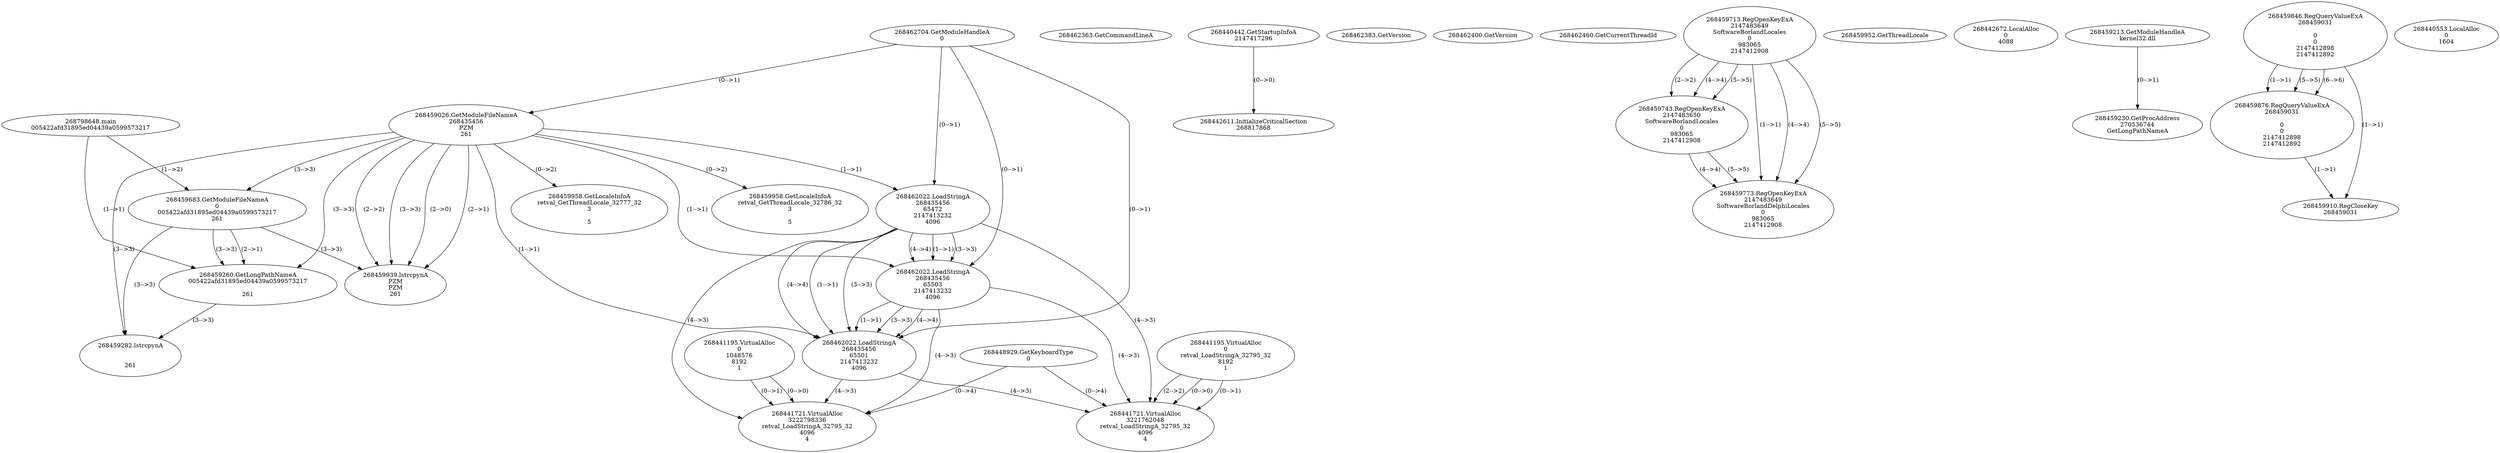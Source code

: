 // Global SCDG with merge call
digraph {
	0 [label="268798648.main
005422afd31895ed04439a0599573217"]
	1 [label="268462704.GetModuleHandleA
0"]
	2 [label="268448929.GetKeyboardType
0"]
	3 [label="268462363.GetCommandLineA
"]
	4 [label="268440442.GetStartupInfoA
2147417296"]
	5 [label="268462383.GetVersion
"]
	6 [label="268462400.GetVersion
"]
	7 [label="268462460.GetCurrentThreadId
"]
	8 [label="268459026.GetModuleFileNameA
268435456
PZM
261"]
	1 -> 8 [label="(0-->1)"]
	9 [label="268459683.GetModuleFileNameA
0
005422afd31895ed04439a0599573217
261"]
	0 -> 9 [label="(1-->2)"]
	8 -> 9 [label="(3-->3)"]
	10 [label="268459713.RegOpenKeyExA
2147483649
Software\Borland\Locales
0
983065
2147412908"]
	11 [label="268459743.RegOpenKeyExA
2147483650
Software\Borland\Locales
0
983065
2147412908"]
	10 -> 11 [label="(2-->2)"]
	10 -> 11 [label="(4-->4)"]
	10 -> 11 [label="(5-->5)"]
	12 [label="268459773.RegOpenKeyExA
2147483649
Software\Borland\Delphi\Locales
0
983065
2147412908"]
	10 -> 12 [label="(1-->1)"]
	10 -> 12 [label="(4-->4)"]
	11 -> 12 [label="(4-->4)"]
	10 -> 12 [label="(5-->5)"]
	11 -> 12 [label="(5-->5)"]
	13 [label="268459939.lstrcpynA
PZM
PZM
261"]
	8 -> 13 [label="(2-->1)"]
	8 -> 13 [label="(2-->2)"]
	8 -> 13 [label="(3-->3)"]
	9 -> 13 [label="(3-->3)"]
	8 -> 13 [label="(2-->0)"]
	14 [label="268459952.GetThreadLocale
"]
	15 [label="268459958.GetLocaleInfoA
retval_GetThreadLocale_32777_32
3

5"]
	8 -> 15 [label="(0-->2)"]
	16 [label="268462022.LoadStringA
268435456
65472
2147413232
4096"]
	1 -> 16 [label="(0-->1)"]
	8 -> 16 [label="(1-->1)"]
	17 [label="268442611.InitializeCriticalSection
268817868"]
	4 -> 17 [label="(0-->0)"]
	18 [label="268442672.LocalAlloc
0
4088"]
	19 [label="268459213.GetModuleHandleA
kernel32.dll"]
	20 [label="268459230.GetProcAddress
270536744
GetLongPathNameA"]
	19 -> 20 [label="(0-->1)"]
	21 [label="268459260.GetLongPathNameA
005422afd31895ed04439a0599573217

261"]
	0 -> 21 [label="(1-->1)"]
	9 -> 21 [label="(2-->1)"]
	8 -> 21 [label="(3-->3)"]
	9 -> 21 [label="(3-->3)"]
	22 [label="268459282.lstrcpynA


261"]
	8 -> 22 [label="(3-->3)"]
	9 -> 22 [label="(3-->3)"]
	21 -> 22 [label="(3-->3)"]
	23 [label="268459846.RegQueryValueExA
268459031

0
0
2147412898
2147412892"]
	24 [label="268459876.RegQueryValueExA
268459031

0
0
2147412898
2147412892"]
	23 -> 24 [label="(1-->1)"]
	23 -> 24 [label="(5-->5)"]
	23 -> 24 [label="(6-->6)"]
	25 [label="268459910.RegCloseKey
268459031"]
	23 -> 25 [label="(1-->1)"]
	24 -> 25 [label="(1-->1)"]
	26 [label="268459958.GetLocaleInfoA
retval_GetThreadLocale_32786_32
3

5"]
	8 -> 26 [label="(0-->2)"]
	27 [label="268462022.LoadStringA
268435456
65503
2147413232
4096"]
	1 -> 27 [label="(0-->1)"]
	8 -> 27 [label="(1-->1)"]
	16 -> 27 [label="(1-->1)"]
	16 -> 27 [label="(3-->3)"]
	16 -> 27 [label="(4-->4)"]
	28 [label="268462022.LoadStringA
268435456
65501
2147413232
4096"]
	1 -> 28 [label="(0-->1)"]
	8 -> 28 [label="(1-->1)"]
	16 -> 28 [label="(1-->1)"]
	27 -> 28 [label="(1-->1)"]
	16 -> 28 [label="(3-->3)"]
	27 -> 28 [label="(3-->3)"]
	16 -> 28 [label="(4-->4)"]
	27 -> 28 [label="(4-->4)"]
	29 [label="268441195.VirtualAlloc
0
1048576
8192
1"]
	30 [label="268440553.LocalAlloc
0
1604"]
	31 [label="268441195.VirtualAlloc
0
retval_LoadStringA_32795_32
8192
1"]
	32 [label="268441721.VirtualAlloc
3221762048
retval_LoadStringA_32795_32
4096
4"]
	31 -> 32 [label="(0-->1)"]
	31 -> 32 [label="(2-->2)"]
	16 -> 32 [label="(4-->3)"]
	27 -> 32 [label="(4-->3)"]
	28 -> 32 [label="(4-->3)"]
	2 -> 32 [label="(0-->4)"]
	31 -> 32 [label="(0-->0)"]
	33 [label="268441721.VirtualAlloc
3222798336
retval_LoadStringA_32795_32
4096
4"]
	29 -> 33 [label="(0-->1)"]
	16 -> 33 [label="(4-->3)"]
	27 -> 33 [label="(4-->3)"]
	28 -> 33 [label="(4-->3)"]
	2 -> 33 [label="(0-->4)"]
	29 -> 33 [label="(0-->0)"]
}
